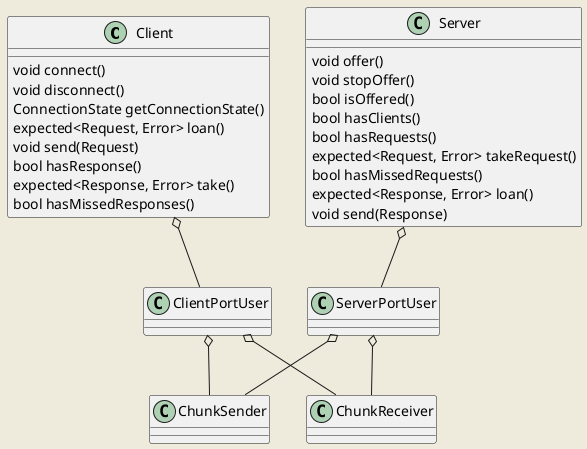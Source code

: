 @startuml
skinparam backgroundColor #EEEBDC

class Client {
  void connect()
  void disconnect()
  ConnectionState getConnectionState()
  expected<Request, Error> loan()
  void send(Request)
  bool hasResponse()
  expected<Response, Error> take()
  bool hasMissedResponses()
}

class Server {
   void offer()
   void stopOffer()
   bool isOffered()
   bool hasClients()
   bool hasRequests()
   expected<Request, Error> takeRequest()
   bool hasMissedRequests()
   expected<Response, Error> loan()
   void send(Response)
}

class ClientPortUser {
}

class ServerPortUser {
}

Client o-- ClientPortUser
Server o-- ServerPortUser

ClientPortUser o-- ChunkSender
ClientPortUser o-- ChunkReceiver

ServerPortUser o-- ChunkSender
ServerPortUser o-- ChunkReceiver

@enduml
